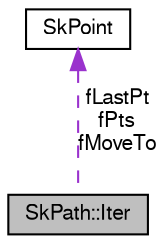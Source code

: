 digraph G
{
  edge [fontname="FreeSans",fontsize="10",labelfontname="FreeSans",labelfontsize="10"];
  node [fontname="FreeSans",fontsize="10",shape=record];
  Node1 [label="SkPath::Iter",height=0.2,width=0.4,color="black", fillcolor="grey75", style="filled" fontcolor="black"];
  Node2 -> Node1 [dir=back,color="darkorchid3",fontsize="10",style="dashed",label="fLastPt\nfPts\nfMoveTo",fontname="FreeSans"];
  Node2 [label="SkPoint",height=0.2,width=0.4,color="black", fillcolor="white", style="filled",URL="$struct_sk_point.html"];
}
